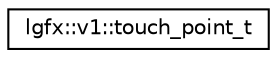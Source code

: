 digraph "Graphical Class Hierarchy"
{
 // LATEX_PDF_SIZE
  edge [fontname="Helvetica",fontsize="10",labelfontname="Helvetica",labelfontsize="10"];
  node [fontname="Helvetica",fontsize="10",shape=record];
  rankdir="LR";
  Node0 [label="lgfx::v1::touch_point_t",height=0.2,width=0.4,color="black", fillcolor="white", style="filled",URL="$d1/d76/structlgfx_1_1v1_1_1touch__point__t.html",tooltip=" "];
}
